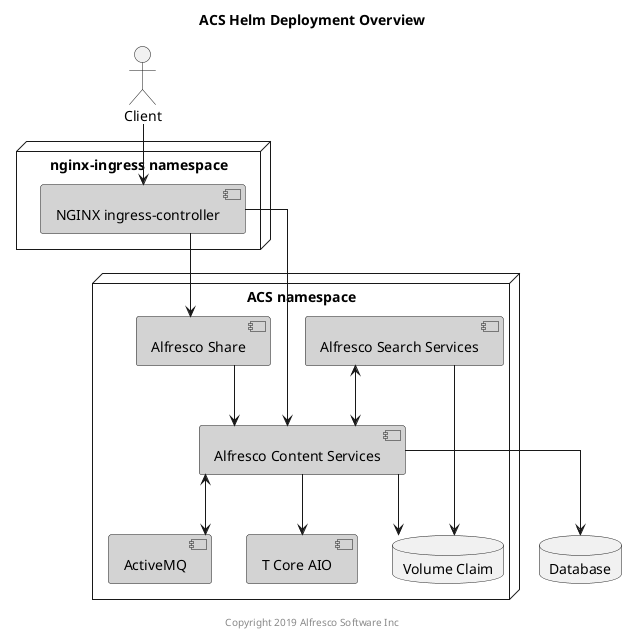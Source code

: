 @startuml

Title: ACS Helm Deployment Overview

skinparam componentStyle uml2
skinparam linetype ortho
skinparam rectangle {
    BorderStyle dashed
    FontSize 15
    FontStyle none
}

actor Client

node "nginx-ingress namespace" {
    component "NGINX ingress-controller" as nginx #lightgrey
}

node "ACS namespace" {
    component "Alfresco Content Services" as acs #lightgrey
    component "Alfresco Search Services" as ass #lightgrey
    component "Alfresco Share" as share #lightgrey
    database "Volume Claim" as vc
    component "ActiveMQ" as amq #lightgrey
    component "T Core AIO" as aio #lightgrey
}

database "Database" as db

Client --> nginx

nginx --> acs
nginx --> share

acs --> vc
ass --> vc

ass <--> acs
acs --> db
acs --> aio
acs <--> amq
share --> acs

center footer Copyright 2019 Alfresco Software Inc

@enduml

